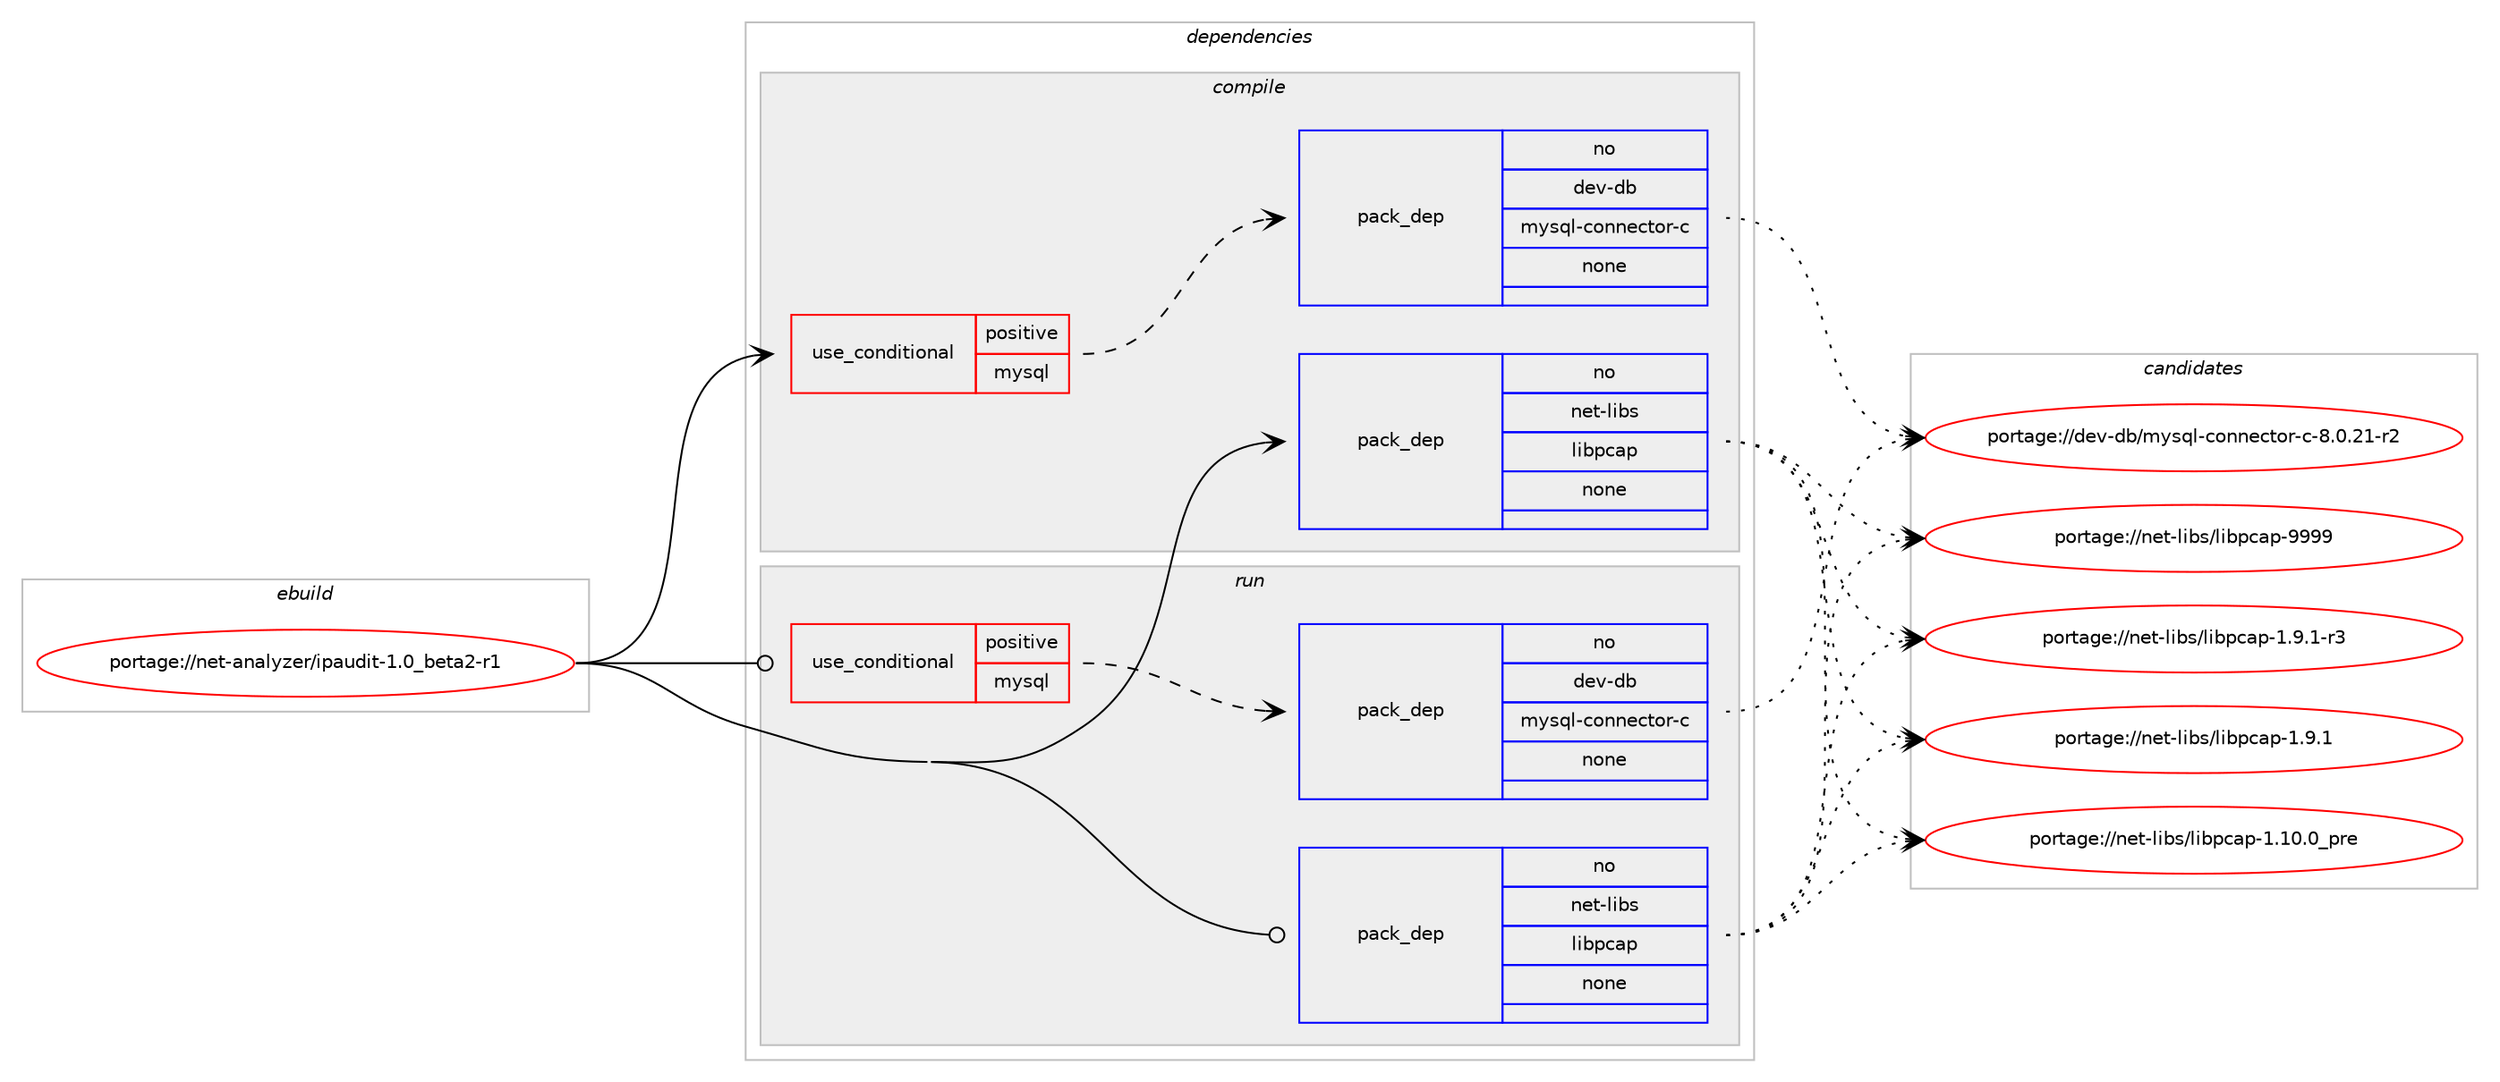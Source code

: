 digraph prolog {

# *************
# Graph options
# *************

newrank=true;
concentrate=true;
compound=true;
graph [rankdir=LR,fontname=Helvetica,fontsize=10,ranksep=1.5];#, ranksep=2.5, nodesep=0.2];
edge  [arrowhead=vee];
node  [fontname=Helvetica,fontsize=10];

# **********
# The ebuild
# **********

subgraph cluster_leftcol {
color=gray;
rank=same;
label=<<i>ebuild</i>>;
id [label="portage://net-analyzer/ipaudit-1.0_beta2-r1", color=red, width=4, href="../net-analyzer/ipaudit-1.0_beta2-r1.svg"];
}

# ****************
# The dependencies
# ****************

subgraph cluster_midcol {
color=gray;
label=<<i>dependencies</i>>;
subgraph cluster_compile {
fillcolor="#eeeeee";
style=filled;
label=<<i>compile</i>>;
subgraph cond751 {
dependency4565 [label=<<TABLE BORDER="0" CELLBORDER="1" CELLSPACING="0" CELLPADDING="4"><TR><TD ROWSPAN="3" CELLPADDING="10">use_conditional</TD></TR><TR><TD>positive</TD></TR><TR><TD>mysql</TD></TR></TABLE>>, shape=none, color=red];
subgraph pack3750 {
dependency4566 [label=<<TABLE BORDER="0" CELLBORDER="1" CELLSPACING="0" CELLPADDING="4" WIDTH="220"><TR><TD ROWSPAN="6" CELLPADDING="30">pack_dep</TD></TR><TR><TD WIDTH="110">no</TD></TR><TR><TD>dev-db</TD></TR><TR><TD>mysql-connector-c</TD></TR><TR><TD>none</TD></TR><TR><TD></TD></TR></TABLE>>, shape=none, color=blue];
}
dependency4565:e -> dependency4566:w [weight=20,style="dashed",arrowhead="vee"];
}
id:e -> dependency4565:w [weight=20,style="solid",arrowhead="vee"];
subgraph pack3751 {
dependency4567 [label=<<TABLE BORDER="0" CELLBORDER="1" CELLSPACING="0" CELLPADDING="4" WIDTH="220"><TR><TD ROWSPAN="6" CELLPADDING="30">pack_dep</TD></TR><TR><TD WIDTH="110">no</TD></TR><TR><TD>net-libs</TD></TR><TR><TD>libpcap</TD></TR><TR><TD>none</TD></TR><TR><TD></TD></TR></TABLE>>, shape=none, color=blue];
}
id:e -> dependency4567:w [weight=20,style="solid",arrowhead="vee"];
}
subgraph cluster_compileandrun {
fillcolor="#eeeeee";
style=filled;
label=<<i>compile and run</i>>;
}
subgraph cluster_run {
fillcolor="#eeeeee";
style=filled;
label=<<i>run</i>>;
subgraph cond752 {
dependency4568 [label=<<TABLE BORDER="0" CELLBORDER="1" CELLSPACING="0" CELLPADDING="4"><TR><TD ROWSPAN="3" CELLPADDING="10">use_conditional</TD></TR><TR><TD>positive</TD></TR><TR><TD>mysql</TD></TR></TABLE>>, shape=none, color=red];
subgraph pack3752 {
dependency4569 [label=<<TABLE BORDER="0" CELLBORDER="1" CELLSPACING="0" CELLPADDING="4" WIDTH="220"><TR><TD ROWSPAN="6" CELLPADDING="30">pack_dep</TD></TR><TR><TD WIDTH="110">no</TD></TR><TR><TD>dev-db</TD></TR><TR><TD>mysql-connector-c</TD></TR><TR><TD>none</TD></TR><TR><TD></TD></TR></TABLE>>, shape=none, color=blue];
}
dependency4568:e -> dependency4569:w [weight=20,style="dashed",arrowhead="vee"];
}
id:e -> dependency4568:w [weight=20,style="solid",arrowhead="odot"];
subgraph pack3753 {
dependency4570 [label=<<TABLE BORDER="0" CELLBORDER="1" CELLSPACING="0" CELLPADDING="4" WIDTH="220"><TR><TD ROWSPAN="6" CELLPADDING="30">pack_dep</TD></TR><TR><TD WIDTH="110">no</TD></TR><TR><TD>net-libs</TD></TR><TR><TD>libpcap</TD></TR><TR><TD>none</TD></TR><TR><TD></TD></TR></TABLE>>, shape=none, color=blue];
}
id:e -> dependency4570:w [weight=20,style="solid",arrowhead="odot"];
}
}

# **************
# The candidates
# **************

subgraph cluster_choices {
rank=same;
color=gray;
label=<<i>candidates</i>>;

subgraph choice3750 {
color=black;
nodesep=1;
choice1001011184510098471091211151131084599111110110101991161111144599455646484650494511450 [label="portage://dev-db/mysql-connector-c-8.0.21-r2", color=red, width=4,href="../dev-db/mysql-connector-c-8.0.21-r2.svg"];
dependency4566:e -> choice1001011184510098471091211151131084599111110110101991161111144599455646484650494511450:w [style=dotted,weight="100"];
}
subgraph choice3751 {
color=black;
nodesep=1;
choice1101011164510810598115471081059811299971124557575757 [label="portage://net-libs/libpcap-9999", color=red, width=4,href="../net-libs/libpcap-9999.svg"];
choice1101011164510810598115471081059811299971124549465746494511451 [label="portage://net-libs/libpcap-1.9.1-r3", color=red, width=4,href="../net-libs/libpcap-1.9.1-r3.svg"];
choice110101116451081059811547108105981129997112454946574649 [label="portage://net-libs/libpcap-1.9.1", color=red, width=4,href="../net-libs/libpcap-1.9.1.svg"];
choice1101011164510810598115471081059811299971124549464948464895112114101 [label="portage://net-libs/libpcap-1.10.0_pre", color=red, width=4,href="../net-libs/libpcap-1.10.0_pre.svg"];
dependency4567:e -> choice1101011164510810598115471081059811299971124557575757:w [style=dotted,weight="100"];
dependency4567:e -> choice1101011164510810598115471081059811299971124549465746494511451:w [style=dotted,weight="100"];
dependency4567:e -> choice110101116451081059811547108105981129997112454946574649:w [style=dotted,weight="100"];
dependency4567:e -> choice1101011164510810598115471081059811299971124549464948464895112114101:w [style=dotted,weight="100"];
}
subgraph choice3752 {
color=black;
nodesep=1;
choice1001011184510098471091211151131084599111110110101991161111144599455646484650494511450 [label="portage://dev-db/mysql-connector-c-8.0.21-r2", color=red, width=4,href="../dev-db/mysql-connector-c-8.0.21-r2.svg"];
dependency4569:e -> choice1001011184510098471091211151131084599111110110101991161111144599455646484650494511450:w [style=dotted,weight="100"];
}
subgraph choice3753 {
color=black;
nodesep=1;
choice1101011164510810598115471081059811299971124557575757 [label="portage://net-libs/libpcap-9999", color=red, width=4,href="../net-libs/libpcap-9999.svg"];
choice1101011164510810598115471081059811299971124549465746494511451 [label="portage://net-libs/libpcap-1.9.1-r3", color=red, width=4,href="../net-libs/libpcap-1.9.1-r3.svg"];
choice110101116451081059811547108105981129997112454946574649 [label="portage://net-libs/libpcap-1.9.1", color=red, width=4,href="../net-libs/libpcap-1.9.1.svg"];
choice1101011164510810598115471081059811299971124549464948464895112114101 [label="portage://net-libs/libpcap-1.10.0_pre", color=red, width=4,href="../net-libs/libpcap-1.10.0_pre.svg"];
dependency4570:e -> choice1101011164510810598115471081059811299971124557575757:w [style=dotted,weight="100"];
dependency4570:e -> choice1101011164510810598115471081059811299971124549465746494511451:w [style=dotted,weight="100"];
dependency4570:e -> choice110101116451081059811547108105981129997112454946574649:w [style=dotted,weight="100"];
dependency4570:e -> choice1101011164510810598115471081059811299971124549464948464895112114101:w [style=dotted,weight="100"];
}
}

}
